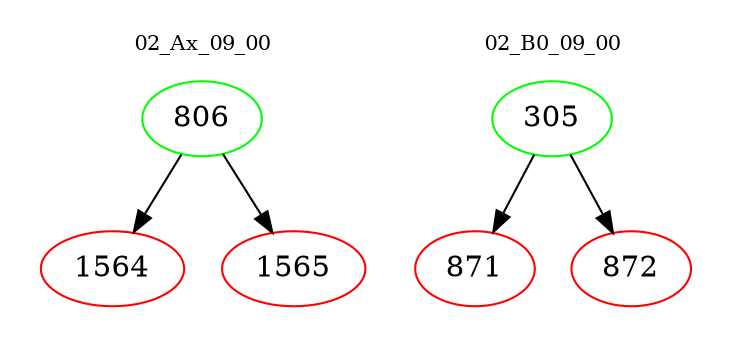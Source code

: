 digraph{
subgraph cluster_0 {
color = white
label = "02_Ax_09_00";
fontsize=10;
T0_806 [label="806", color="green"]
T0_806 -> T0_1564 [color="black"]
T0_1564 [label="1564", color="red"]
T0_806 -> T0_1565 [color="black"]
T0_1565 [label="1565", color="red"]
}
subgraph cluster_1 {
color = white
label = "02_B0_09_00";
fontsize=10;
T1_305 [label="305", color="green"]
T1_305 -> T1_871 [color="black"]
T1_871 [label="871", color="red"]
T1_305 -> T1_872 [color="black"]
T1_872 [label="872", color="red"]
}
}
